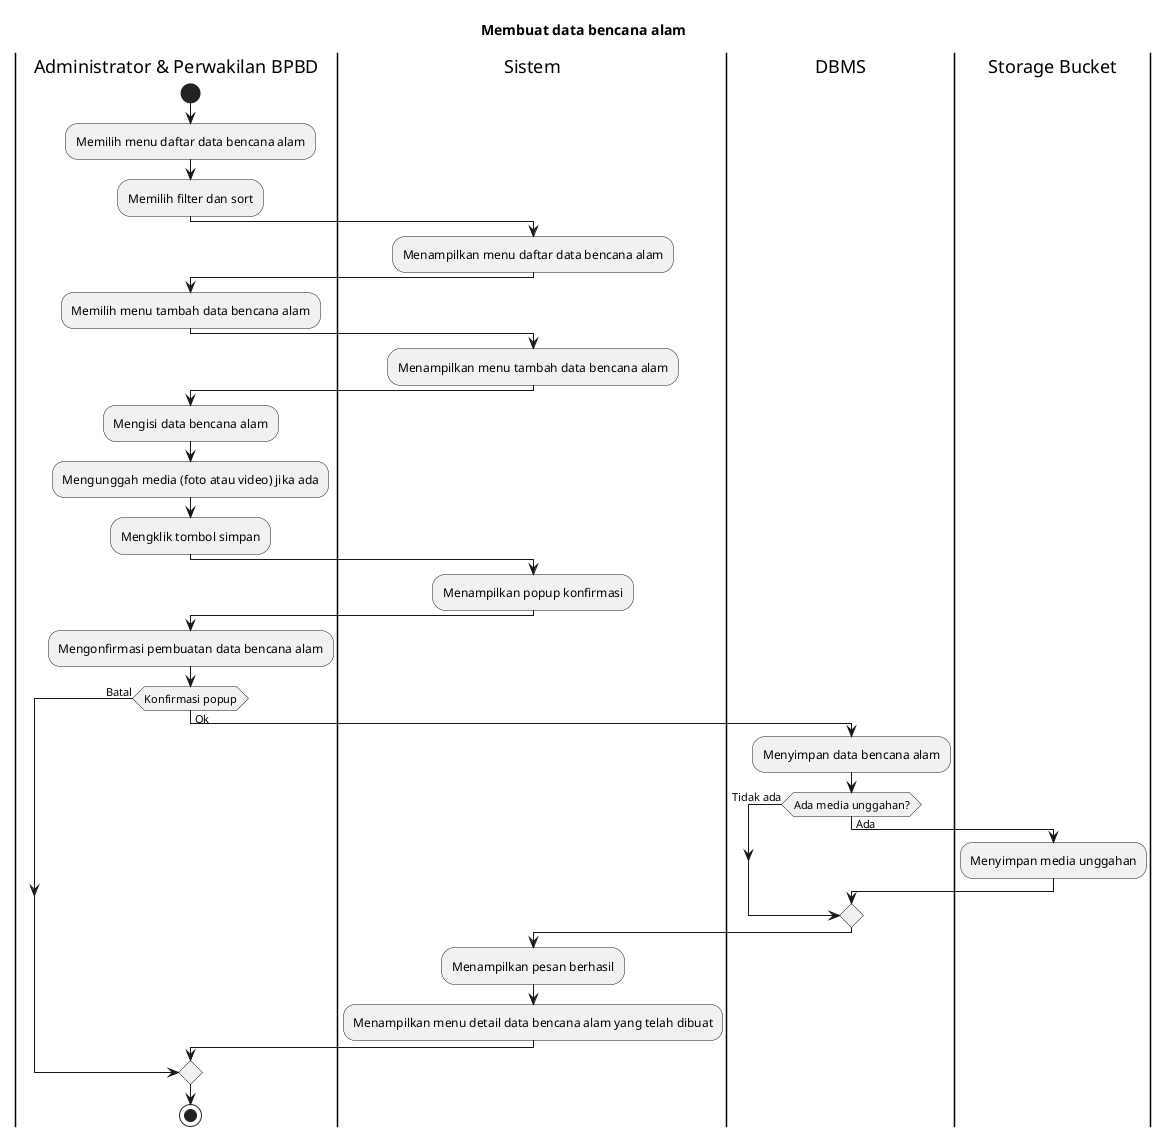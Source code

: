 @startuml UC-MGDISASTER-007 - Membuat data bencana alam
title Membuat data bencana alam

|Administrator & Perwakilan BPBD|
start
:Memilih menu daftar data bencana alam;
:Memilih filter dan sort;

|Sistem|
:Menampilkan menu daftar data bencana alam;

|Administrator & Perwakilan BPBD|
:Memilih menu tambah data bencana alam;

|Sistem|
:Menampilkan menu tambah data bencana alam;

|Administrator & Perwakilan BPBD|
:Mengisi data bencana alam;
:Mengunggah media (foto atau video) jika ada;
:Mengklik tombol simpan;

|Sistem|
:Menampilkan popup konfirmasi;

|Administrator & Perwakilan BPBD|
:Mengonfirmasi pembuatan data bencana alam;

if (Konfirmasi popup) then (Batal)
else (Ok)
  |DBMS|
  :Menyimpan data bencana alam;

  if (Ada media unggahan?) then (Tidak ada)
  else (Ada)
    |Storage Bucket|
    :Menyimpan media unggahan;
  endif

  |Sistem|
  :Menampilkan pesan berhasil;
  :Menampilkan menu detail data bencana alam yang telah dibuat;
endif

|Administrator & Perwakilan BPBD|
stop

@enduml